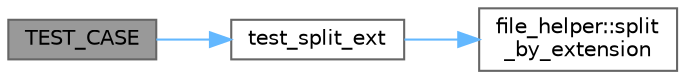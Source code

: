 digraph "TEST_CASE"
{
 // LATEX_PDF_SIZE
  bgcolor="transparent";
  edge [fontname=Helvetica,fontsize=10,labelfontname=Helvetica,labelfontsize=10];
  node [fontname=Helvetica,fontsize=10,shape=box,height=0.2,width=0.4];
  rankdir="LR";
  Node1 [id="Node000001",label="TEST_CASE",height=0.2,width=0.4,color="gray40", fillcolor="grey60", style="filled", fontcolor="black",tooltip=" "];
  Node1 -> Node2 [id="edge1_Node000001_Node000002",color="steelblue1",style="solid",tooltip=" "];
  Node2 [id="Node000002",label="test_split_ext",height=0.2,width=0.4,color="grey40", fillcolor="white", style="filled",URL="$test__file__helper_8cpp.html#aedbf72cff6b66ba07d126fc30f048f02",tooltip=" "];
  Node2 -> Node3 [id="edge2_Node000002_Node000003",color="steelblue1",style="solid",tooltip=" "];
  Node3 [id="Node000003",label="file_helper::split\l_by_extension",height=0.2,width=0.4,color="grey40", fillcolor="white", style="filled",URL="$classfile__helper.html#a8e8a852ddd73ca81061a62a9c1ca51c5",tooltip=" "];
}
